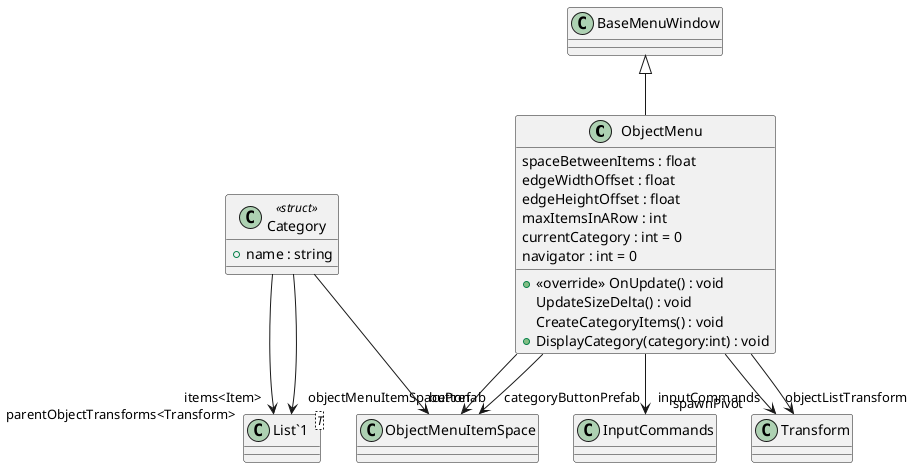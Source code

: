 @startuml
class ObjectMenu {
    spaceBetweenItems : float
    edgeWidthOffset : float
    edgeHeightOffset : float
    maxItemsInARow : int
    currentCategory : int = 0
    navigator : int = 0
    + <<override>> OnUpdate() : void
    UpdateSizeDelta() : void
    CreateCategoryItems() : void
    + DisplayCategory(category:int) : void
}
class Category <<struct>> {
    + name : string
}
class "List`1"<T> {
}
BaseMenuWindow <|-- ObjectMenu
ObjectMenu --> "objectMenuItemSpacePrefab" ObjectMenuItemSpace
ObjectMenu --> "categoryButtonPrefab" ObjectMenuItemSpace
ObjectMenu --> "inputCommands" InputCommands
ObjectMenu --> "objectListTransform" Transform
ObjectMenu --> "spawnPivot" Transform
Category --> "items<Item>" "List`1"
Category --> "parentObjectTransforms<Transform>" "List`1"
Category --> "button" ObjectMenuItemSpace
@enduml
